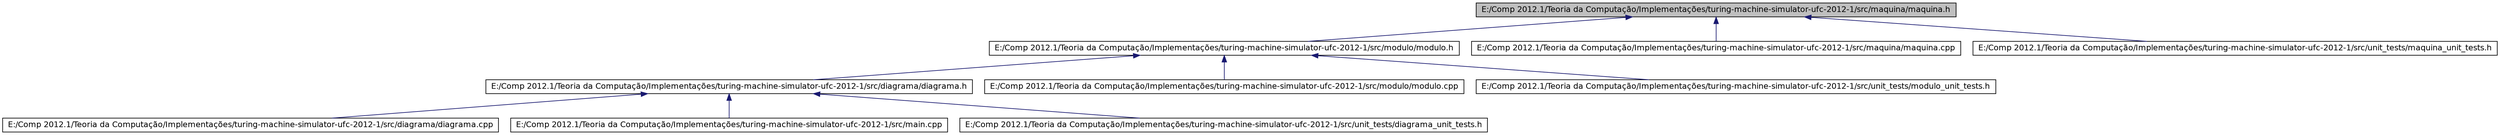 digraph G
{
  edge [fontname="Helvetica",fontsize="12",labelfontname="Helvetica",labelfontsize="12"];
  node [fontname="Helvetica",fontsize="12",shape=record];
  Node1 [label="E:/Comp 2012.1/Teoria da Computação/Implementações/turing-machine-simulator-ufc-2012-1/src/maquina/maquina.h",height=0.2,width=0.4,color="black", fillcolor="grey75", style="filled" fontcolor="black"];
  Node1 -> Node2 [dir="back",color="midnightblue",fontsize="12",style="solid",fontname="Helvetica"];
  Node2 [label="E:/Comp 2012.1/Teoria da Computação/Implementações/turing-machine-simulator-ufc-2012-1/src/modulo/modulo.h",height=0.2,width=0.4,color="black", fillcolor="white", style="filled",URL="$modulo_8h.html"];
  Node2 -> Node3 [dir="back",color="midnightblue",fontsize="12",style="solid",fontname="Helvetica"];
  Node3 [label="E:/Comp 2012.1/Teoria da Computação/Implementações/turing-machine-simulator-ufc-2012-1/src/diagrama/diagrama.h",height=0.2,width=0.4,color="black", fillcolor="white", style="filled",URL="$diagrama_8h.html"];
  Node3 -> Node4 [dir="back",color="midnightblue",fontsize="12",style="solid",fontname="Helvetica"];
  Node4 [label="E:/Comp 2012.1/Teoria da Computação/Implementações/turing-machine-simulator-ufc-2012-1/src/diagrama/diagrama.cpp",height=0.2,width=0.4,color="black", fillcolor="white", style="filled",URL="$diagrama_8cpp.html"];
  Node3 -> Node5 [dir="back",color="midnightblue",fontsize="12",style="solid",fontname="Helvetica"];
  Node5 [label="E:/Comp 2012.1/Teoria da Computação/Implementações/turing-machine-simulator-ufc-2012-1/src/main.cpp",height=0.2,width=0.4,color="black", fillcolor="white", style="filled",URL="$main_8cpp.html"];
  Node3 -> Node6 [dir="back",color="midnightblue",fontsize="12",style="solid",fontname="Helvetica"];
  Node6 [label="E:/Comp 2012.1/Teoria da Computação/Implementações/turing-machine-simulator-ufc-2012-1/src/unit_tests/diagrama_unit_tests.h",height=0.2,width=0.4,color="black", fillcolor="white", style="filled",URL="$diagrama__unit__tests_8h.html"];
  Node2 -> Node7 [dir="back",color="midnightblue",fontsize="12",style="solid",fontname="Helvetica"];
  Node7 [label="E:/Comp 2012.1/Teoria da Computação/Implementações/turing-machine-simulator-ufc-2012-1/src/modulo/modulo.cpp",height=0.2,width=0.4,color="black", fillcolor="white", style="filled",URL="$modulo_8cpp.html"];
  Node2 -> Node8 [dir="back",color="midnightblue",fontsize="12",style="solid",fontname="Helvetica"];
  Node8 [label="E:/Comp 2012.1/Teoria da Computação/Implementações/turing-machine-simulator-ufc-2012-1/src/unit_tests/modulo_unit_tests.h",height=0.2,width=0.4,color="black", fillcolor="white", style="filled",URL="$modulo__unit__tests_8h.html"];
  Node1 -> Node9 [dir="back",color="midnightblue",fontsize="12",style="solid",fontname="Helvetica"];
  Node9 [label="E:/Comp 2012.1/Teoria da Computação/Implementações/turing-machine-simulator-ufc-2012-1/src/maquina/maquina.cpp",height=0.2,width=0.4,color="black", fillcolor="white", style="filled",URL="$maquina_8cpp.html"];
  Node1 -> Node10 [dir="back",color="midnightblue",fontsize="12",style="solid",fontname="Helvetica"];
  Node10 [label="E:/Comp 2012.1/Teoria da Computação/Implementações/turing-machine-simulator-ufc-2012-1/src/unit_tests/maquina_unit_tests.h",height=0.2,width=0.4,color="black", fillcolor="white", style="filled",URL="$maquina__unit__tests_8h.html"];
}
